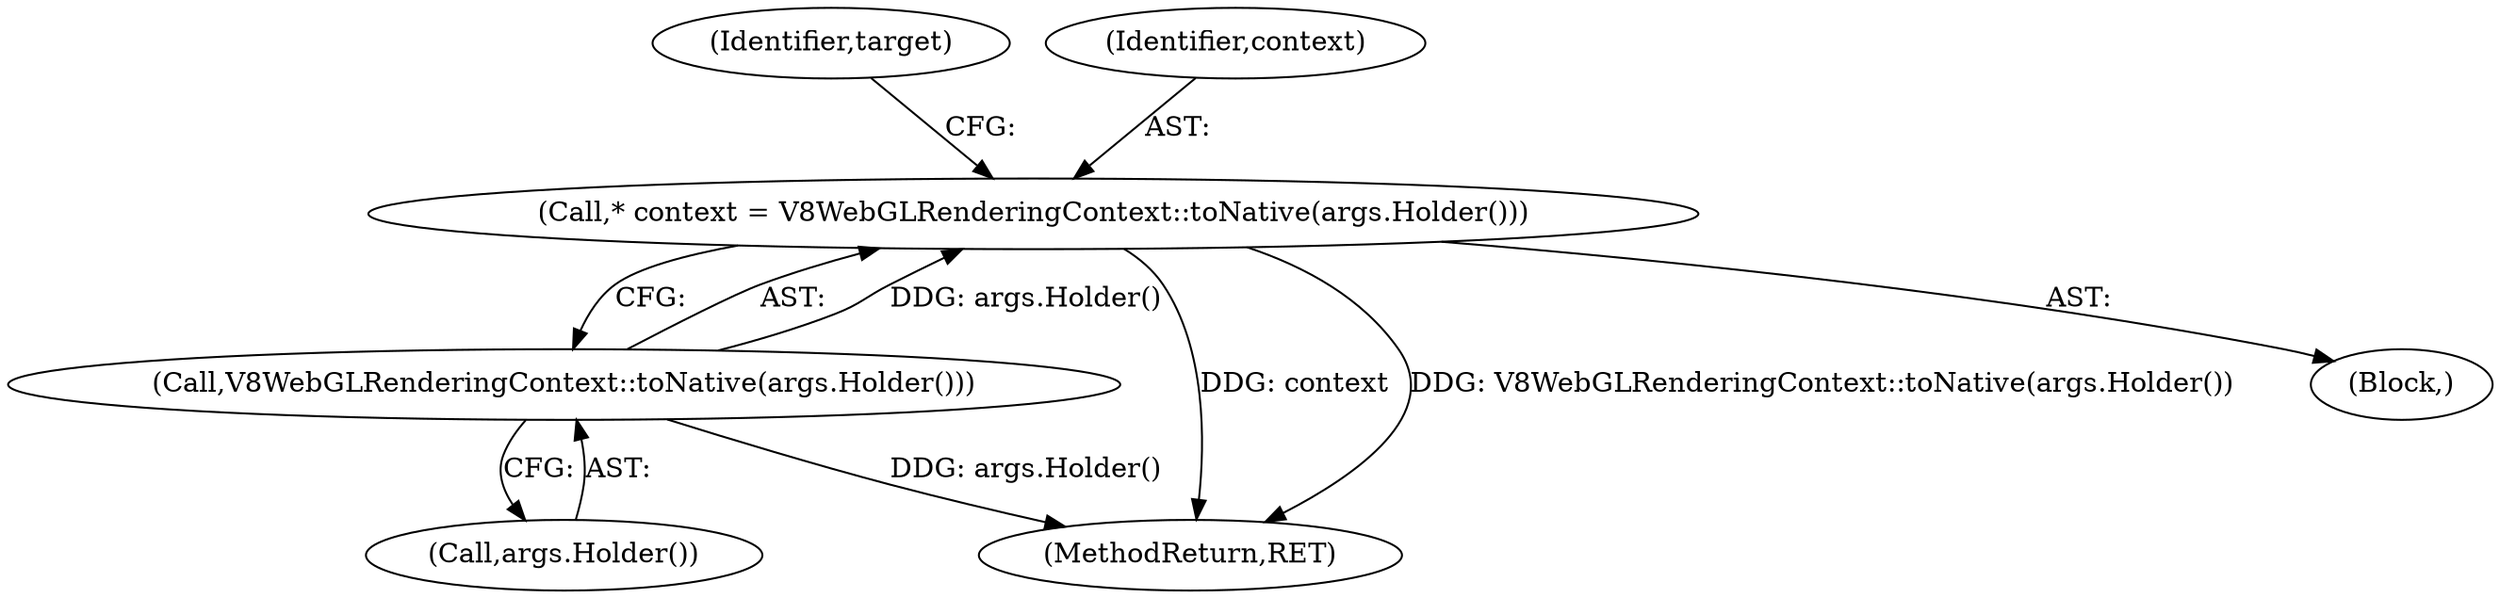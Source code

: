 digraph "0_Chrome_e9372a1bfd3588a80fcf49aa07321f0971dd6091_56@pointer" {
"1000117" [label="(Call,* context = V8WebGLRenderingContext::toNative(args.Holder()))"];
"1000119" [label="(Call,V8WebGLRenderingContext::toNative(args.Holder()))"];
"1000162" [label="(MethodReturn,RET)"];
"1000117" [label="(Call,* context = V8WebGLRenderingContext::toNative(args.Holder()))"];
"1000119" [label="(Call,V8WebGLRenderingContext::toNative(args.Holder()))"];
"1000102" [label="(Block,)"];
"1000123" [label="(Identifier,target)"];
"1000118" [label="(Identifier,context)"];
"1000120" [label="(Call,args.Holder())"];
"1000117" -> "1000102"  [label="AST: "];
"1000117" -> "1000119"  [label="CFG: "];
"1000118" -> "1000117"  [label="AST: "];
"1000119" -> "1000117"  [label="AST: "];
"1000123" -> "1000117"  [label="CFG: "];
"1000117" -> "1000162"  [label="DDG: context"];
"1000117" -> "1000162"  [label="DDG: V8WebGLRenderingContext::toNative(args.Holder())"];
"1000119" -> "1000117"  [label="DDG: args.Holder()"];
"1000119" -> "1000120"  [label="CFG: "];
"1000120" -> "1000119"  [label="AST: "];
"1000119" -> "1000162"  [label="DDG: args.Holder()"];
}
